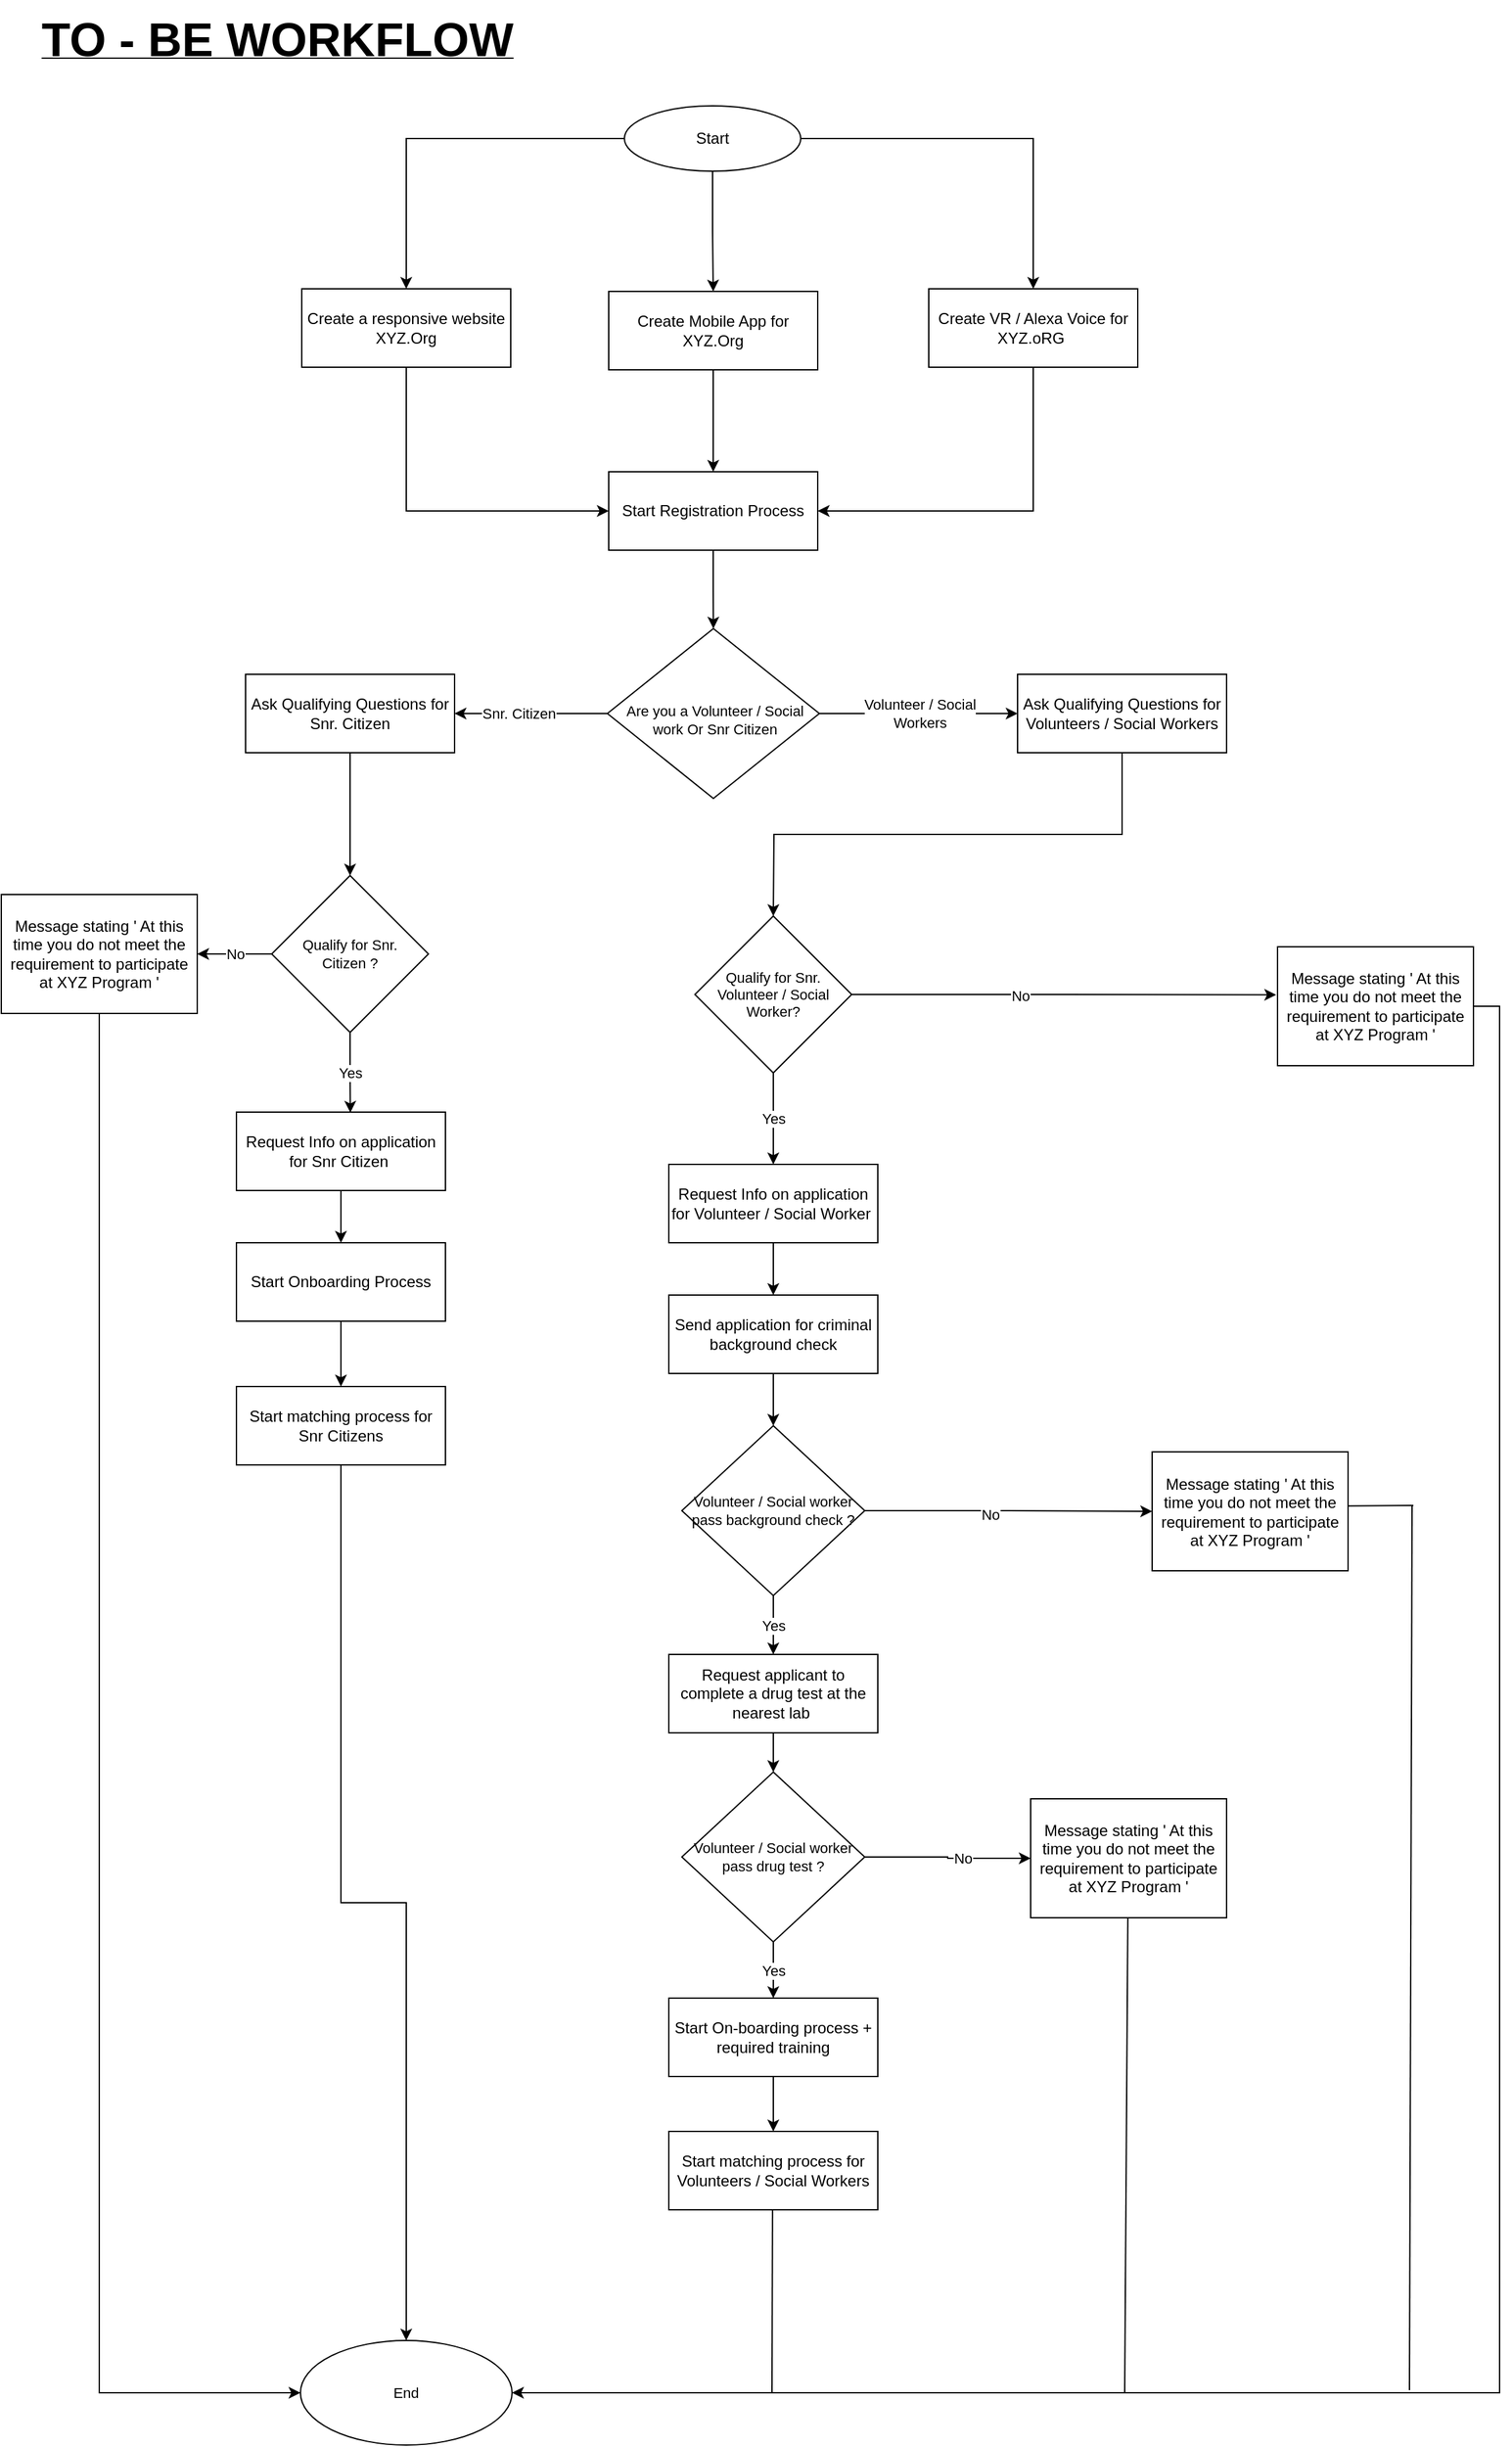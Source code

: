 <mxfile version="20.7.4" type="device"><diagram id="kNkZElLiNhtU1K0_9MeP" name="Page-1"><mxGraphModel dx="1221" dy="591" grid="1" gridSize="10" guides="1" tooltips="1" connect="1" arrows="1" fold="1" page="1" pageScale="1" pageWidth="1200" pageHeight="1920" math="0" shadow="0"><root><mxCell id="0"/><mxCell id="1" parent="0"/><mxCell id="ELsXsbyx2HFOtz5D9cpo-19" style="edgeStyle=orthogonalEdgeStyle;rounded=0;orthogonalLoop=1;jettySize=auto;html=1;exitX=0.5;exitY=1;exitDx=0;exitDy=0;entryX=1;entryY=0.5;entryDx=0;entryDy=0;" parent="1" source="ELsXsbyx2HFOtz5D9cpo-2" target="ELsXsbyx2HFOtz5D9cpo-10" edge="1"><mxGeometry relative="1" as="geometry"/></mxCell><mxCell id="ELsXsbyx2HFOtz5D9cpo-2" value="Create VR / Alexa Voice for XYZ.oRG&amp;nbsp;" style="rounded=0;whiteSpace=wrap;html=1;" parent="1" vertex="1"><mxGeometry x="731" y="261" width="160" height="60" as="geometry"/></mxCell><mxCell id="ELsXsbyx2HFOtz5D9cpo-24" value="" style="edgeStyle=orthogonalEdgeStyle;rounded=0;orthogonalLoop=1;jettySize=auto;html=1;" parent="1" source="ELsXsbyx2HFOtz5D9cpo-3" target="ELsXsbyx2HFOtz5D9cpo-10" edge="1"><mxGeometry relative="1" as="geometry"/></mxCell><mxCell id="ELsXsbyx2HFOtz5D9cpo-3" value="Create Mobile App for XYZ.Org" style="rounded=0;whiteSpace=wrap;html=1;" parent="1" vertex="1"><mxGeometry x="486" y="263" width="160" height="60" as="geometry"/></mxCell><mxCell id="ELsXsbyx2HFOtz5D9cpo-16" style="edgeStyle=orthogonalEdgeStyle;rounded=0;orthogonalLoop=1;jettySize=auto;html=1;exitX=0.5;exitY=1;exitDx=0;exitDy=0;entryX=0;entryY=0.5;entryDx=0;entryDy=0;" parent="1" source="ELsXsbyx2HFOtz5D9cpo-4" target="ELsXsbyx2HFOtz5D9cpo-10" edge="1"><mxGeometry relative="1" as="geometry"/></mxCell><mxCell id="ELsXsbyx2HFOtz5D9cpo-4" value="Create a responsive website XYZ.Org" style="rounded=0;whiteSpace=wrap;html=1;" parent="1" vertex="1"><mxGeometry x="251" y="261" width="160" height="60" as="geometry"/></mxCell><mxCell id="ELsXsbyx2HFOtz5D9cpo-7" style="edgeStyle=orthogonalEdgeStyle;rounded=0;orthogonalLoop=1;jettySize=auto;html=1;exitX=0;exitY=0.5;exitDx=0;exitDy=0;entryX=0.5;entryY=0;entryDx=0;entryDy=0;" parent="1" source="ELsXsbyx2HFOtz5D9cpo-6" target="ELsXsbyx2HFOtz5D9cpo-4" edge="1"><mxGeometry relative="1" as="geometry"/></mxCell><mxCell id="ELsXsbyx2HFOtz5D9cpo-18" style="edgeStyle=orthogonalEdgeStyle;rounded=0;orthogonalLoop=1;jettySize=auto;html=1;exitX=1;exitY=0.5;exitDx=0;exitDy=0;entryX=0.5;entryY=0;entryDx=0;entryDy=0;" parent="1" source="ELsXsbyx2HFOtz5D9cpo-6" target="ELsXsbyx2HFOtz5D9cpo-2" edge="1"><mxGeometry relative="1" as="geometry"/></mxCell><mxCell id="ELsXsbyx2HFOtz5D9cpo-26" value="" style="edgeStyle=orthogonalEdgeStyle;rounded=0;orthogonalLoop=1;jettySize=auto;html=1;" parent="1" source="ELsXsbyx2HFOtz5D9cpo-6" target="ELsXsbyx2HFOtz5D9cpo-3" edge="1"><mxGeometry relative="1" as="geometry"/></mxCell><mxCell id="ELsXsbyx2HFOtz5D9cpo-6" value="Start" style="ellipse;whiteSpace=wrap;html=1;" parent="1" vertex="1"><mxGeometry x="498" y="121" width="135" height="50" as="geometry"/></mxCell><mxCell id="ELsXsbyx2HFOtz5D9cpo-33" style="edgeStyle=orthogonalEdgeStyle;rounded=0;orthogonalLoop=1;jettySize=auto;html=1;exitX=0.5;exitY=1;exitDx=0;exitDy=0;entryX=0.5;entryY=0;entryDx=0;entryDy=0;fontSize=11;" parent="1" source="ELsXsbyx2HFOtz5D9cpo-10" target="ELsXsbyx2HFOtz5D9cpo-22" edge="1"><mxGeometry relative="1" as="geometry"/></mxCell><mxCell id="ELsXsbyx2HFOtz5D9cpo-10" value="Start Registration Process" style="rounded=0;whiteSpace=wrap;html=1;" parent="1" vertex="1"><mxGeometry x="486" y="401" width="160" height="60" as="geometry"/></mxCell><mxCell id="ELsXsbyx2HFOtz5D9cpo-38" style="edgeStyle=orthogonalEdgeStyle;rounded=0;orthogonalLoop=1;jettySize=auto;html=1;exitX=0;exitY=0.5;exitDx=0;exitDy=0;entryX=1;entryY=0.5;entryDx=0;entryDy=0;fontSize=11;" parent="1" source="ELsXsbyx2HFOtz5D9cpo-22" target="ELsXsbyx2HFOtz5D9cpo-35" edge="1"><mxGeometry relative="1" as="geometry"/></mxCell><mxCell id="ELsXsbyx2HFOtz5D9cpo-39" value="Snr. Citizen" style="edgeLabel;html=1;align=center;verticalAlign=middle;resizable=0;points=[];fontSize=11;" parent="ELsXsbyx2HFOtz5D9cpo-38" vertex="1" connectable="0"><mxGeometry x="0.173" relative="1" as="geometry"><mxPoint as="offset"/></mxGeometry></mxCell><mxCell id="ELsXsbyx2HFOtz5D9cpo-43" style="edgeStyle=orthogonalEdgeStyle;rounded=0;orthogonalLoop=1;jettySize=auto;html=1;exitX=1;exitY=0.5;exitDx=0;exitDy=0;entryX=0;entryY=0.5;entryDx=0;entryDy=0;fontSize=11;" parent="1" source="ELsXsbyx2HFOtz5D9cpo-22" target="ELsXsbyx2HFOtz5D9cpo-42" edge="1"><mxGeometry relative="1" as="geometry"/></mxCell><mxCell id="ELsXsbyx2HFOtz5D9cpo-44" value="Volunteer / Social&lt;br&gt;Workers" style="edgeLabel;html=1;align=center;verticalAlign=middle;resizable=0;points=[];fontSize=11;" parent="ELsXsbyx2HFOtz5D9cpo-43" vertex="1" connectable="0"><mxGeometry x="-0.252" y="2" relative="1" as="geometry"><mxPoint x="19" y="2" as="offset"/></mxGeometry></mxCell><mxCell id="ELsXsbyx2HFOtz5D9cpo-22" value="" style="rhombus;whiteSpace=wrap;html=1;" parent="1" vertex="1"><mxGeometry x="485" y="521" width="162.25" height="130" as="geometry"/></mxCell><mxCell id="ELsXsbyx2HFOtz5D9cpo-31" value="&lt;span style=&quot;&quot;&gt;Are you a Volunteer / Social &lt;br&gt;work Or Snr Citizen&lt;/span&gt;" style="text;html=1;align=center;verticalAlign=middle;resizable=0;points=[];autosize=1;strokeColor=none;fillColor=none;fontSize=11;" parent="1" vertex="1"><mxGeometry x="486.5" y="571" width="160" height="40" as="geometry"/></mxCell><mxCell id="ELsXsbyx2HFOtz5D9cpo-46" style="edgeStyle=orthogonalEdgeStyle;rounded=0;orthogonalLoop=1;jettySize=auto;html=1;exitX=0.5;exitY=1;exitDx=0;exitDy=0;entryX=0.5;entryY=0;entryDx=0;entryDy=0;fontSize=11;" parent="1" source="ELsXsbyx2HFOtz5D9cpo-35" target="ELsXsbyx2HFOtz5D9cpo-45" edge="1"><mxGeometry relative="1" as="geometry"/></mxCell><mxCell id="ELsXsbyx2HFOtz5D9cpo-35" value="Ask Qualifying Questions for Snr. Citizen" style="rounded=0;whiteSpace=wrap;html=1;" parent="1" vertex="1"><mxGeometry x="208" y="556" width="160" height="60" as="geometry"/></mxCell><mxCell id="ELsXsbyx2HFOtz5D9cpo-66" style="edgeStyle=orthogonalEdgeStyle;rounded=0;orthogonalLoop=1;jettySize=auto;html=1;exitX=0.5;exitY=1;exitDx=0;exitDy=0;fontSize=11;" parent="1" source="ELsXsbyx2HFOtz5D9cpo-42" edge="1"><mxGeometry relative="1" as="geometry"><mxPoint x="612" y="741" as="targetPoint"/></mxGeometry></mxCell><mxCell id="ELsXsbyx2HFOtz5D9cpo-42" value="Ask Qualifying Questions for Volunteers / Social Workers" style="rounded=0;whiteSpace=wrap;html=1;" parent="1" vertex="1"><mxGeometry x="799" y="556" width="160" height="60" as="geometry"/></mxCell><mxCell id="ELsXsbyx2HFOtz5D9cpo-49" value="Yes" style="edgeStyle=orthogonalEdgeStyle;rounded=0;orthogonalLoop=1;jettySize=auto;html=1;exitX=0.5;exitY=1;exitDx=0;exitDy=0;entryX=0.545;entryY=0.007;entryDx=0;entryDy=0;entryPerimeter=0;fontSize=11;" parent="1" source="ELsXsbyx2HFOtz5D9cpo-45" target="ELsXsbyx2HFOtz5D9cpo-47" edge="1"><mxGeometry relative="1" as="geometry"/></mxCell><mxCell id="ELsXsbyx2HFOtz5D9cpo-60" value="No" style="edgeStyle=orthogonalEdgeStyle;rounded=0;orthogonalLoop=1;jettySize=auto;html=1;exitX=0;exitY=0.5;exitDx=0;exitDy=0;entryX=1;entryY=0.5;entryDx=0;entryDy=0;fontSize=11;" parent="1" source="ELsXsbyx2HFOtz5D9cpo-45" target="ELsXsbyx2HFOtz5D9cpo-59" edge="1"><mxGeometry relative="1" as="geometry"/></mxCell><mxCell id="ELsXsbyx2HFOtz5D9cpo-45" value="Qualify for Snr.&lt;br&gt;Citizen ?" style="rhombus;whiteSpace=wrap;html=1;fontSize=11;" parent="1" vertex="1"><mxGeometry x="228" y="710" width="120" height="120" as="geometry"/></mxCell><mxCell id="ELsXsbyx2HFOtz5D9cpo-58" value="" style="edgeStyle=orthogonalEdgeStyle;rounded=0;orthogonalLoop=1;jettySize=auto;html=1;fontSize=11;" parent="1" source="ELsXsbyx2HFOtz5D9cpo-47" target="ELsXsbyx2HFOtz5D9cpo-57" edge="1"><mxGeometry relative="1" as="geometry"/></mxCell><mxCell id="ELsXsbyx2HFOtz5D9cpo-47" value="Request Info on application for Snr Citizen&amp;nbsp;" style="rounded=0;whiteSpace=wrap;html=1;" parent="1" vertex="1"><mxGeometry x="201" y="891" width="160" height="60" as="geometry"/></mxCell><mxCell id="ELsXsbyx2HFOtz5D9cpo-54" value="Yes" style="edgeStyle=orthogonalEdgeStyle;rounded=0;orthogonalLoop=1;jettySize=auto;html=1;exitX=0.5;exitY=1;exitDx=0;exitDy=0;entryX=0.5;entryY=0;entryDx=0;entryDy=0;fontSize=11;" parent="1" source="ELsXsbyx2HFOtz5D9cpo-50" target="ELsXsbyx2HFOtz5D9cpo-53" edge="1"><mxGeometry relative="1" as="geometry"/></mxCell><mxCell id="ELsXsbyx2HFOtz5D9cpo-65" style="edgeStyle=orthogonalEdgeStyle;rounded=0;orthogonalLoop=1;jettySize=auto;html=1;exitX=1;exitY=0.5;exitDx=0;exitDy=0;entryX=-0.007;entryY=0.404;entryDx=0;entryDy=0;entryPerimeter=0;fontSize=11;" parent="1" source="ELsXsbyx2HFOtz5D9cpo-50" target="ELsXsbyx2HFOtz5D9cpo-61" edge="1"><mxGeometry relative="1" as="geometry"/></mxCell><mxCell id="ELsXsbyx2HFOtz5D9cpo-69" value="No" style="edgeLabel;html=1;align=center;verticalAlign=middle;resizable=0;points=[];fontSize=11;" parent="ELsXsbyx2HFOtz5D9cpo-65" vertex="1" connectable="0"><mxGeometry x="-0.213" y="-1" relative="1" as="geometry"><mxPoint x="1" as="offset"/></mxGeometry></mxCell><mxCell id="ELsXsbyx2HFOtz5D9cpo-50" value="Qualify for Snr.&lt;br&gt;Volunteer / Social Worker?" style="rhombus;whiteSpace=wrap;html=1;fontSize=11;" parent="1" vertex="1"><mxGeometry x="552" y="741" width="120" height="120" as="geometry"/></mxCell><mxCell id="ELsXsbyx2HFOtz5D9cpo-56" value="" style="edgeStyle=orthogonalEdgeStyle;rounded=0;orthogonalLoop=1;jettySize=auto;html=1;fontSize=11;" parent="1" source="ELsXsbyx2HFOtz5D9cpo-53" target="ELsXsbyx2HFOtz5D9cpo-55" edge="1"><mxGeometry relative="1" as="geometry"/></mxCell><mxCell id="ELsXsbyx2HFOtz5D9cpo-53" value="Request Info on application for Volunteer / Social Worker&amp;nbsp;" style="rounded=0;whiteSpace=wrap;html=1;" parent="1" vertex="1"><mxGeometry x="532" y="931" width="160" height="60" as="geometry"/></mxCell><mxCell id="ELsXsbyx2HFOtz5D9cpo-68" value="" style="edgeStyle=orthogonalEdgeStyle;rounded=0;orthogonalLoop=1;jettySize=auto;html=1;fontSize=11;" parent="1" source="ELsXsbyx2HFOtz5D9cpo-55" target="ELsXsbyx2HFOtz5D9cpo-67" edge="1"><mxGeometry relative="1" as="geometry"/></mxCell><mxCell id="ELsXsbyx2HFOtz5D9cpo-55" value="Send application for criminal background check" style="rounded=0;whiteSpace=wrap;html=1;" parent="1" vertex="1"><mxGeometry x="532" y="1031" width="160" height="60" as="geometry"/></mxCell><mxCell id="ELsXsbyx2HFOtz5D9cpo-64" value="" style="edgeStyle=orthogonalEdgeStyle;rounded=0;orthogonalLoop=1;jettySize=auto;html=1;fontSize=11;" parent="1" source="ELsXsbyx2HFOtz5D9cpo-57" target="ELsXsbyx2HFOtz5D9cpo-63" edge="1"><mxGeometry relative="1" as="geometry"/></mxCell><mxCell id="ELsXsbyx2HFOtz5D9cpo-57" value="Start Onboarding Process" style="rounded=0;whiteSpace=wrap;html=1;" parent="1" vertex="1"><mxGeometry x="201" y="991" width="160" height="60" as="geometry"/></mxCell><mxCell id="ELsXsbyx2HFOtz5D9cpo-112" style="edgeStyle=orthogonalEdgeStyle;rounded=0;orthogonalLoop=1;jettySize=auto;html=1;exitX=0.5;exitY=1;exitDx=0;exitDy=0;entryX=0;entryY=0.5;entryDx=0;entryDy=0;fontSize=11;" parent="1" source="ELsXsbyx2HFOtz5D9cpo-59" target="ELsXsbyx2HFOtz5D9cpo-92" edge="1"><mxGeometry relative="1" as="geometry"/></mxCell><mxCell id="ELsXsbyx2HFOtz5D9cpo-59" value="Message stating ' At this time you do not meet the requirement to participate at XYZ Program '" style="rounded=0;whiteSpace=wrap;html=1;" parent="1" vertex="1"><mxGeometry x="21" y="724.5" width="150" height="91" as="geometry"/></mxCell><mxCell id="ELsXsbyx2HFOtz5D9cpo-96" style="edgeStyle=orthogonalEdgeStyle;rounded=0;orthogonalLoop=1;jettySize=auto;html=1;exitX=1;exitY=0.5;exitDx=0;exitDy=0;entryX=1;entryY=0.5;entryDx=0;entryDy=0;fontSize=11;" parent="1" source="ELsXsbyx2HFOtz5D9cpo-61" target="ELsXsbyx2HFOtz5D9cpo-92" edge="1"><mxGeometry relative="1" as="geometry"/></mxCell><mxCell id="ELsXsbyx2HFOtz5D9cpo-61" value="Message stating ' At this time you do not meet the requirement to participate at XYZ Program '" style="rounded=0;whiteSpace=wrap;html=1;" parent="1" vertex="1"><mxGeometry x="998" y="764.5" width="150" height="91" as="geometry"/></mxCell><mxCell id="ELsXsbyx2HFOtz5D9cpo-113" style="edgeStyle=orthogonalEdgeStyle;rounded=0;orthogonalLoop=1;jettySize=auto;html=1;exitX=0.5;exitY=1;exitDx=0;exitDy=0;fontSize=11;" parent="1" source="ELsXsbyx2HFOtz5D9cpo-63" target="ELsXsbyx2HFOtz5D9cpo-92" edge="1"><mxGeometry relative="1" as="geometry"/></mxCell><mxCell id="ELsXsbyx2HFOtz5D9cpo-63" value="Start matching process for Snr Citizens" style="rounded=0;whiteSpace=wrap;html=1;" parent="1" vertex="1"><mxGeometry x="201" y="1101" width="160" height="60" as="geometry"/></mxCell><mxCell id="ELsXsbyx2HFOtz5D9cpo-75" style="edgeStyle=orthogonalEdgeStyle;rounded=0;orthogonalLoop=1;jettySize=auto;html=1;exitX=1;exitY=0.5;exitDx=0;exitDy=0;entryX=0;entryY=0.5;entryDx=0;entryDy=0;fontSize=11;" parent="1" source="ELsXsbyx2HFOtz5D9cpo-67" target="ELsXsbyx2HFOtz5D9cpo-70" edge="1"><mxGeometry relative="1" as="geometry"/></mxCell><mxCell id="ELsXsbyx2HFOtz5D9cpo-80" value="No" style="edgeLabel;html=1;align=center;verticalAlign=middle;resizable=0;points=[];fontSize=11;" parent="ELsXsbyx2HFOtz5D9cpo-75" vertex="1" connectable="0"><mxGeometry x="-0.136" y="-3" relative="1" as="geometry"><mxPoint as="offset"/></mxGeometry></mxCell><mxCell id="ELsXsbyx2HFOtz5D9cpo-78" value="Yes" style="edgeStyle=orthogonalEdgeStyle;rounded=0;orthogonalLoop=1;jettySize=auto;html=1;exitX=0.5;exitY=1;exitDx=0;exitDy=0;entryX=0.5;entryY=0;entryDx=0;entryDy=0;fontSize=11;" parent="1" source="ELsXsbyx2HFOtz5D9cpo-67" target="ELsXsbyx2HFOtz5D9cpo-76" edge="1"><mxGeometry relative="1" as="geometry"/></mxCell><mxCell id="ELsXsbyx2HFOtz5D9cpo-67" value="Volunteer / Social worker pass background check ?" style="rhombus;whiteSpace=wrap;html=1;fontSize=11;" parent="1" vertex="1"><mxGeometry x="542" y="1131" width="140" height="130" as="geometry"/></mxCell><mxCell id="ELsXsbyx2HFOtz5D9cpo-70" value="Message stating ' At this time you do not meet the requirement to participate at XYZ Program '" style="rounded=0;whiteSpace=wrap;html=1;" parent="1" vertex="1"><mxGeometry x="902" y="1151" width="150" height="91" as="geometry"/></mxCell><mxCell id="ELsXsbyx2HFOtz5D9cpo-81" style="edgeStyle=orthogonalEdgeStyle;rounded=0;orthogonalLoop=1;jettySize=auto;html=1;exitX=0.5;exitY=1;exitDx=0;exitDy=0;entryX=0.5;entryY=0;entryDx=0;entryDy=0;fontSize=11;" parent="1" source="ELsXsbyx2HFOtz5D9cpo-76" target="ELsXsbyx2HFOtz5D9cpo-79" edge="1"><mxGeometry relative="1" as="geometry"/></mxCell><mxCell id="ELsXsbyx2HFOtz5D9cpo-76" value="Request applicant to complete a drug test at the nearest lab&amp;nbsp;" style="rounded=0;whiteSpace=wrap;html=1;" parent="1" vertex="1"><mxGeometry x="532" y="1306" width="160" height="60" as="geometry"/></mxCell><mxCell id="ELsXsbyx2HFOtz5D9cpo-84" style="edgeStyle=orthogonalEdgeStyle;rounded=0;orthogonalLoop=1;jettySize=auto;html=1;exitX=1;exitY=0.5;exitDx=0;exitDy=0;entryX=0;entryY=0.5;entryDx=0;entryDy=0;fontSize=11;" parent="1" source="ELsXsbyx2HFOtz5D9cpo-79" target="ELsXsbyx2HFOtz5D9cpo-82" edge="1"><mxGeometry relative="1" as="geometry"/></mxCell><mxCell id="ELsXsbyx2HFOtz5D9cpo-87" value="No" style="edgeLabel;html=1;align=center;verticalAlign=middle;resizable=0;points=[];fontSize=11;" parent="ELsXsbyx2HFOtz5D9cpo-84" vertex="1" connectable="0"><mxGeometry x="0.185" relative="1" as="geometry"><mxPoint as="offset"/></mxGeometry></mxCell><mxCell id="ELsXsbyx2HFOtz5D9cpo-89" value="Yes" style="edgeStyle=orthogonalEdgeStyle;rounded=0;orthogonalLoop=1;jettySize=auto;html=1;fontSize=11;" parent="1" source="ELsXsbyx2HFOtz5D9cpo-79" target="ELsXsbyx2HFOtz5D9cpo-88" edge="1"><mxGeometry relative="1" as="geometry"/></mxCell><mxCell id="ELsXsbyx2HFOtz5D9cpo-79" value="Volunteer / Social worker pass drug test ?" style="rhombus;whiteSpace=wrap;html=1;fontSize=11;" parent="1" vertex="1"><mxGeometry x="542" y="1396" width="140" height="130" as="geometry"/></mxCell><mxCell id="ELsXsbyx2HFOtz5D9cpo-82" value="Message stating ' At this time you do not meet the requirement to participate at XYZ Program '" style="rounded=0;whiteSpace=wrap;html=1;" parent="1" vertex="1"><mxGeometry x="809" y="1416.5" width="150" height="91" as="geometry"/></mxCell><mxCell id="ELsXsbyx2HFOtz5D9cpo-91" style="edgeStyle=orthogonalEdgeStyle;rounded=0;orthogonalLoop=1;jettySize=auto;html=1;exitX=0.5;exitY=1;exitDx=0;exitDy=0;fontSize=11;" parent="1" source="ELsXsbyx2HFOtz5D9cpo-88" target="ELsXsbyx2HFOtz5D9cpo-90" edge="1"><mxGeometry relative="1" as="geometry"/></mxCell><mxCell id="ELsXsbyx2HFOtz5D9cpo-88" value="Start On-boarding process + required training" style="rounded=0;whiteSpace=wrap;html=1;" parent="1" vertex="1"><mxGeometry x="532" y="1569" width="160" height="60" as="geometry"/></mxCell><mxCell id="ELsXsbyx2HFOtz5D9cpo-90" value="Start matching process for Volunteers / Social Workers" style="rounded=0;whiteSpace=wrap;html=1;" parent="1" vertex="1"><mxGeometry x="532" y="1671" width="160" height="60" as="geometry"/></mxCell><mxCell id="ELsXsbyx2HFOtz5D9cpo-92" value="End" style="ellipse;whiteSpace=wrap;html=1;fontSize=11;" parent="1" vertex="1"><mxGeometry x="250" y="1831" width="162" height="80" as="geometry"/></mxCell><mxCell id="ELsXsbyx2HFOtz5D9cpo-104" value="" style="endArrow=none;html=1;rounded=0;fontSize=11;" parent="1" edge="1"><mxGeometry width="50" height="50" relative="1" as="geometry"><mxPoint x="611" y="1871" as="sourcePoint"/><mxPoint x="611.41" y="1731" as="targetPoint"/></mxGeometry></mxCell><mxCell id="ELsXsbyx2HFOtz5D9cpo-108" value="" style="endArrow=none;html=1;rounded=0;fontSize=11;" parent="1" edge="1"><mxGeometry width="50" height="50" relative="1" as="geometry"><mxPoint x="881" y="1871" as="sourcePoint"/><mxPoint x="883.41" y="1507.5" as="targetPoint"/></mxGeometry></mxCell><mxCell id="ELsXsbyx2HFOtz5D9cpo-110" value="" style="endArrow=none;html=1;rounded=0;fontSize=11;" parent="1" edge="1"><mxGeometry width="50" height="50" relative="1" as="geometry"><mxPoint x="1052" y="1192.41" as="sourcePoint"/><mxPoint x="1102" y="1192" as="targetPoint"/></mxGeometry></mxCell><mxCell id="ELsXsbyx2HFOtz5D9cpo-111" value="" style="endArrow=none;html=1;rounded=0;fontSize=11;" parent="1" edge="1"><mxGeometry width="50" height="50" relative="1" as="geometry"><mxPoint x="1099" y="1869" as="sourcePoint"/><mxPoint x="1101" y="1192" as="targetPoint"/></mxGeometry></mxCell><mxCell id="ELsXsbyx2HFOtz5D9cpo-114" value="&lt;font style=&quot;font-size: 36px;&quot;&gt;&lt;b style=&quot;&quot;&gt;TO - BE WORKFLOW&lt;/b&gt;&lt;/font&gt;" style="text;html=1;align=center;verticalAlign=middle;resizable=0;points=[];autosize=1;strokeColor=none;fillColor=none;fontSize=11;fontStyle=4" parent="1" vertex="1"><mxGeometry x="42" y="40" width="380" height="60" as="geometry"/></mxCell></root></mxGraphModel></diagram></mxfile>